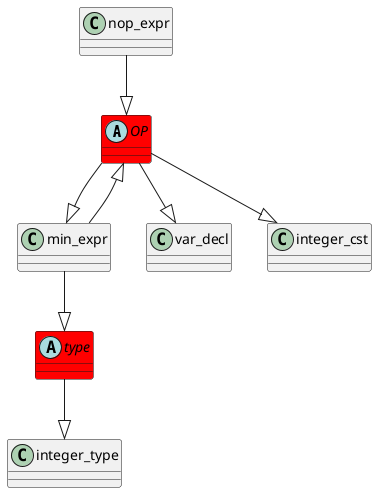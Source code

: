 @startuml
abstract class	OP	 #red	
OP	 --|> 	min_expr	
nop_expr	 --|> 	OP	
abstract class	type	 #red	
type	 --|> 	integer_type	
min_expr	 --|> 	type	
OP	 --|> 	var_decl	
min_expr	 --|> 	OP	
OP	 --|> 	integer_cst	
@enduml

